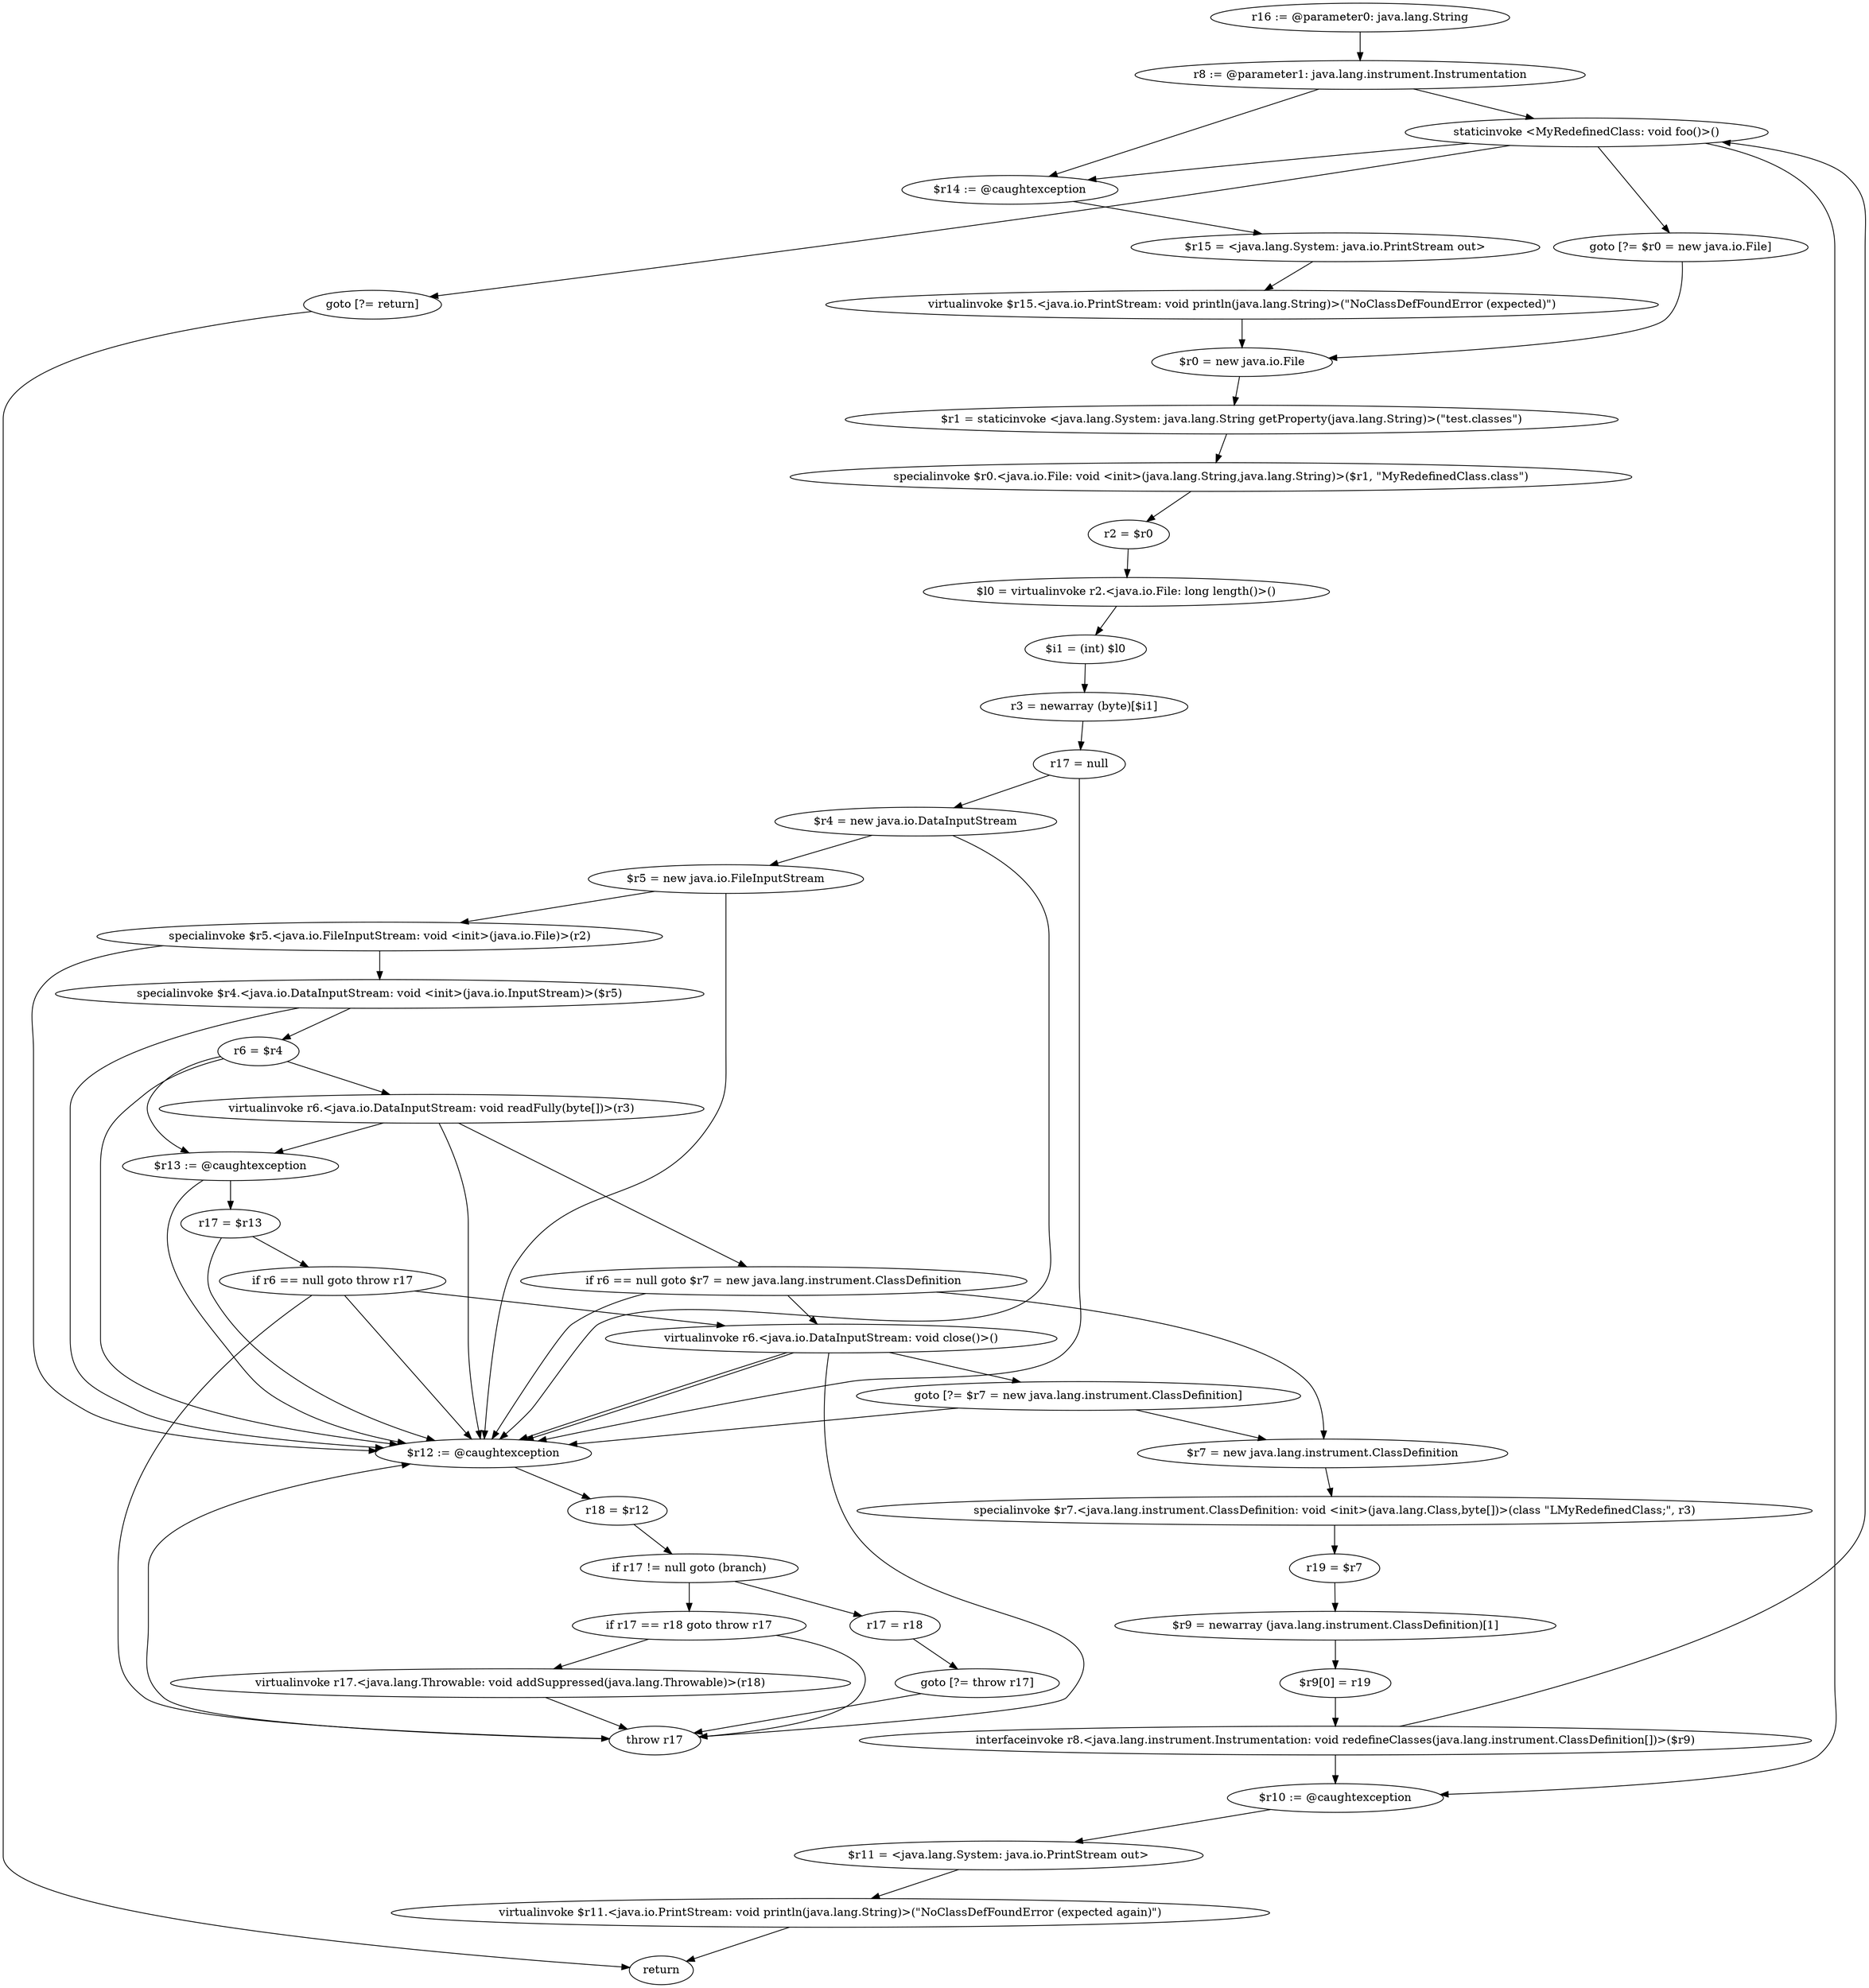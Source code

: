 digraph "unitGraph" {
    "r16 := @parameter0: java.lang.String"
    "r8 := @parameter1: java.lang.instrument.Instrumentation"
    "staticinvoke <MyRedefinedClass: void foo()>()"
    "goto [?= $r0 = new java.io.File]"
    "$r14 := @caughtexception"
    "$r15 = <java.lang.System: java.io.PrintStream out>"
    "virtualinvoke $r15.<java.io.PrintStream: void println(java.lang.String)>(\"NoClassDefFoundError (expected)\")"
    "$r0 = new java.io.File"
    "$r1 = staticinvoke <java.lang.System: java.lang.String getProperty(java.lang.String)>(\"test.classes\")"
    "specialinvoke $r0.<java.io.File: void <init>(java.lang.String,java.lang.String)>($r1, \"MyRedefinedClass.class\")"
    "r2 = $r0"
    "$l0 = virtualinvoke r2.<java.io.File: long length()>()"
    "$i1 = (int) $l0"
    "r3 = newarray (byte)[$i1]"
    "r17 = null"
    "$r4 = new java.io.DataInputStream"
    "$r5 = new java.io.FileInputStream"
    "specialinvoke $r5.<java.io.FileInputStream: void <init>(java.io.File)>(r2)"
    "specialinvoke $r4.<java.io.DataInputStream: void <init>(java.io.InputStream)>($r5)"
    "r6 = $r4"
    "virtualinvoke r6.<java.io.DataInputStream: void readFully(byte[])>(r3)"
    "if r6 == null goto $r7 = new java.lang.instrument.ClassDefinition"
    "virtualinvoke r6.<java.io.DataInputStream: void close()>()"
    "goto [?= $r7 = new java.lang.instrument.ClassDefinition]"
    "$r13 := @caughtexception"
    "r17 = $r13"
    "if r6 == null goto throw r17"
    "throw r17"
    "$r12 := @caughtexception"
    "r18 = $r12"
    "if r17 != null goto (branch)"
    "r17 = r18"
    "goto [?= throw r17]"
    "if r17 == r18 goto throw r17"
    "virtualinvoke r17.<java.lang.Throwable: void addSuppressed(java.lang.Throwable)>(r18)"
    "$r7 = new java.lang.instrument.ClassDefinition"
    "specialinvoke $r7.<java.lang.instrument.ClassDefinition: void <init>(java.lang.Class,byte[])>(class \"LMyRedefinedClass;\", r3)"
    "r19 = $r7"
    "$r9 = newarray (java.lang.instrument.ClassDefinition)[1]"
    "$r9[0] = r19"
    "interfaceinvoke r8.<java.lang.instrument.Instrumentation: void redefineClasses(java.lang.instrument.ClassDefinition[])>($r9)"
    "goto [?= return]"
    "$r10 := @caughtexception"
    "$r11 = <java.lang.System: java.io.PrintStream out>"
    "virtualinvoke $r11.<java.io.PrintStream: void println(java.lang.String)>(\"NoClassDefFoundError (expected again)\")"
    "return"
    "r16 := @parameter0: java.lang.String"->"r8 := @parameter1: java.lang.instrument.Instrumentation";
    "r8 := @parameter1: java.lang.instrument.Instrumentation"->"staticinvoke <MyRedefinedClass: void foo()>()";
    "r8 := @parameter1: java.lang.instrument.Instrumentation"->"$r14 := @caughtexception";
    "staticinvoke <MyRedefinedClass: void foo()>()"->"goto [?= $r0 = new java.io.File]";
    "staticinvoke <MyRedefinedClass: void foo()>()"->"$r14 := @caughtexception";
    "goto [?= $r0 = new java.io.File]"->"$r0 = new java.io.File";
    "$r14 := @caughtexception"->"$r15 = <java.lang.System: java.io.PrintStream out>";
    "$r15 = <java.lang.System: java.io.PrintStream out>"->"virtualinvoke $r15.<java.io.PrintStream: void println(java.lang.String)>(\"NoClassDefFoundError (expected)\")";
    "virtualinvoke $r15.<java.io.PrintStream: void println(java.lang.String)>(\"NoClassDefFoundError (expected)\")"->"$r0 = new java.io.File";
    "$r0 = new java.io.File"->"$r1 = staticinvoke <java.lang.System: java.lang.String getProperty(java.lang.String)>(\"test.classes\")";
    "$r1 = staticinvoke <java.lang.System: java.lang.String getProperty(java.lang.String)>(\"test.classes\")"->"specialinvoke $r0.<java.io.File: void <init>(java.lang.String,java.lang.String)>($r1, \"MyRedefinedClass.class\")";
    "specialinvoke $r0.<java.io.File: void <init>(java.lang.String,java.lang.String)>($r1, \"MyRedefinedClass.class\")"->"r2 = $r0";
    "r2 = $r0"->"$l0 = virtualinvoke r2.<java.io.File: long length()>()";
    "$l0 = virtualinvoke r2.<java.io.File: long length()>()"->"$i1 = (int) $l0";
    "$i1 = (int) $l0"->"r3 = newarray (byte)[$i1]";
    "r3 = newarray (byte)[$i1]"->"r17 = null";
    "r17 = null"->"$r4 = new java.io.DataInputStream";
    "r17 = null"->"$r12 := @caughtexception";
    "$r4 = new java.io.DataInputStream"->"$r5 = new java.io.FileInputStream";
    "$r4 = new java.io.DataInputStream"->"$r12 := @caughtexception";
    "$r5 = new java.io.FileInputStream"->"specialinvoke $r5.<java.io.FileInputStream: void <init>(java.io.File)>(r2)";
    "$r5 = new java.io.FileInputStream"->"$r12 := @caughtexception";
    "specialinvoke $r5.<java.io.FileInputStream: void <init>(java.io.File)>(r2)"->"specialinvoke $r4.<java.io.DataInputStream: void <init>(java.io.InputStream)>($r5)";
    "specialinvoke $r5.<java.io.FileInputStream: void <init>(java.io.File)>(r2)"->"$r12 := @caughtexception";
    "specialinvoke $r4.<java.io.DataInputStream: void <init>(java.io.InputStream)>($r5)"->"r6 = $r4";
    "specialinvoke $r4.<java.io.DataInputStream: void <init>(java.io.InputStream)>($r5)"->"$r12 := @caughtexception";
    "r6 = $r4"->"$r13 := @caughtexception";
    "r6 = $r4"->"$r12 := @caughtexception";
    "r6 = $r4"->"virtualinvoke r6.<java.io.DataInputStream: void readFully(byte[])>(r3)";
    "virtualinvoke r6.<java.io.DataInputStream: void readFully(byte[])>(r3)"->"$r13 := @caughtexception";
    "virtualinvoke r6.<java.io.DataInputStream: void readFully(byte[])>(r3)"->"$r12 := @caughtexception";
    "virtualinvoke r6.<java.io.DataInputStream: void readFully(byte[])>(r3)"->"if r6 == null goto $r7 = new java.lang.instrument.ClassDefinition";
    "if r6 == null goto $r7 = new java.lang.instrument.ClassDefinition"->"virtualinvoke r6.<java.io.DataInputStream: void close()>()";
    "if r6 == null goto $r7 = new java.lang.instrument.ClassDefinition"->"$r7 = new java.lang.instrument.ClassDefinition";
    "if r6 == null goto $r7 = new java.lang.instrument.ClassDefinition"->"$r12 := @caughtexception";
    "virtualinvoke r6.<java.io.DataInputStream: void close()>()"->"goto [?= $r7 = new java.lang.instrument.ClassDefinition]";
    "virtualinvoke r6.<java.io.DataInputStream: void close()>()"->"$r12 := @caughtexception";
    "goto [?= $r7 = new java.lang.instrument.ClassDefinition]"->"$r7 = new java.lang.instrument.ClassDefinition";
    "goto [?= $r7 = new java.lang.instrument.ClassDefinition]"->"$r12 := @caughtexception";
    "$r13 := @caughtexception"->"r17 = $r13";
    "$r13 := @caughtexception"->"$r12 := @caughtexception";
    "r17 = $r13"->"if r6 == null goto throw r17";
    "r17 = $r13"->"$r12 := @caughtexception";
    "if r6 == null goto throw r17"->"virtualinvoke r6.<java.io.DataInputStream: void close()>()";
    "if r6 == null goto throw r17"->"throw r17";
    "if r6 == null goto throw r17"->"$r12 := @caughtexception";
    "virtualinvoke r6.<java.io.DataInputStream: void close()>()"->"throw r17";
    "virtualinvoke r6.<java.io.DataInputStream: void close()>()"->"$r12 := @caughtexception";
    "throw r17"->"$r12 := @caughtexception";
    "$r12 := @caughtexception"->"r18 = $r12";
    "r18 = $r12"->"if r17 != null goto (branch)";
    "if r17 != null goto (branch)"->"r17 = r18";
    "if r17 != null goto (branch)"->"if r17 == r18 goto throw r17";
    "r17 = r18"->"goto [?= throw r17]";
    "goto [?= throw r17]"->"throw r17";
    "if r17 == r18 goto throw r17"->"virtualinvoke r17.<java.lang.Throwable: void addSuppressed(java.lang.Throwable)>(r18)";
    "if r17 == r18 goto throw r17"->"throw r17";
    "virtualinvoke r17.<java.lang.Throwable: void addSuppressed(java.lang.Throwable)>(r18)"->"throw r17";
    "$r7 = new java.lang.instrument.ClassDefinition"->"specialinvoke $r7.<java.lang.instrument.ClassDefinition: void <init>(java.lang.Class,byte[])>(class \"LMyRedefinedClass;\", r3)";
    "specialinvoke $r7.<java.lang.instrument.ClassDefinition: void <init>(java.lang.Class,byte[])>(class \"LMyRedefinedClass;\", r3)"->"r19 = $r7";
    "r19 = $r7"->"$r9 = newarray (java.lang.instrument.ClassDefinition)[1]";
    "$r9 = newarray (java.lang.instrument.ClassDefinition)[1]"->"$r9[0] = r19";
    "$r9[0] = r19"->"interfaceinvoke r8.<java.lang.instrument.Instrumentation: void redefineClasses(java.lang.instrument.ClassDefinition[])>($r9)";
    "interfaceinvoke r8.<java.lang.instrument.Instrumentation: void redefineClasses(java.lang.instrument.ClassDefinition[])>($r9)"->"staticinvoke <MyRedefinedClass: void foo()>()";
    "interfaceinvoke r8.<java.lang.instrument.Instrumentation: void redefineClasses(java.lang.instrument.ClassDefinition[])>($r9)"->"$r10 := @caughtexception";
    "staticinvoke <MyRedefinedClass: void foo()>()"->"goto [?= return]";
    "staticinvoke <MyRedefinedClass: void foo()>()"->"$r10 := @caughtexception";
    "goto [?= return]"->"return";
    "$r10 := @caughtexception"->"$r11 = <java.lang.System: java.io.PrintStream out>";
    "$r11 = <java.lang.System: java.io.PrintStream out>"->"virtualinvoke $r11.<java.io.PrintStream: void println(java.lang.String)>(\"NoClassDefFoundError (expected again)\")";
    "virtualinvoke $r11.<java.io.PrintStream: void println(java.lang.String)>(\"NoClassDefFoundError (expected again)\")"->"return";
}
